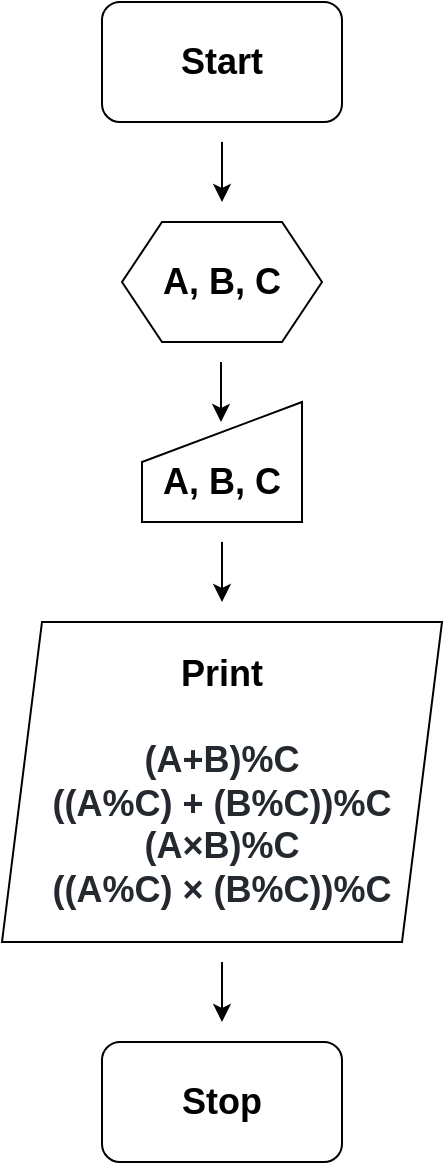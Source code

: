 <mxfile version="15.4.1" type="device"><diagram id="GwJH2SeLGoySI_AHcXNp" name="Page-1"><mxGraphModel dx="1422" dy="745" grid="1" gridSize="10" guides="1" tooltips="1" connect="1" arrows="1" fold="1" page="1" pageScale="1" pageWidth="827" pageHeight="1169" math="0" shadow="0"><root><mxCell id="0"/><mxCell id="1" parent="0"/><mxCell id="QX__0aXxtxwa5GY296Mo-10" value="&lt;font size=&quot;1&quot;&gt;&lt;b style=&quot;font-size: 18px&quot;&gt;Start&lt;/b&gt;&lt;/font&gt;" style="rounded=1;whiteSpace=wrap;html=1;" vertex="1" parent="1"><mxGeometry x="360" y="50" width="120" height="60" as="geometry"/></mxCell><mxCell id="QX__0aXxtxwa5GY296Mo-11" value="&lt;b&gt;&lt;font style=&quot;font-size: 18px&quot;&gt;A, B, C&lt;br&gt;&lt;/font&gt;&lt;/b&gt;" style="shape=hexagon;perimeter=hexagonPerimeter2;whiteSpace=wrap;html=1;fixedSize=1;" vertex="1" parent="1"><mxGeometry x="370" y="160" width="100" height="60" as="geometry"/></mxCell><mxCell id="QX__0aXxtxwa5GY296Mo-12" value="" style="endArrow=classic;html=1;" edge="1" parent="1"><mxGeometry width="50" height="50" relative="1" as="geometry"><mxPoint x="420" y="120" as="sourcePoint"/><mxPoint x="420" y="150" as="targetPoint"/></mxGeometry></mxCell><mxCell id="QX__0aXxtxwa5GY296Mo-13" value="&lt;b&gt;&lt;font style=&quot;line-height: 120% ; font-size: 18px&quot;&gt;A, B, C&lt;/font&gt;&lt;/b&gt;" style="shape=manualInput;whiteSpace=wrap;html=1;spacing=2;spacingBottom=0;spacingTop=20;" vertex="1" parent="1"><mxGeometry x="380" y="250" width="80" height="60" as="geometry"/></mxCell><mxCell id="QX__0aXxtxwa5GY296Mo-14" value="" style="endArrow=classic;html=1;" edge="1" parent="1"><mxGeometry width="50" height="50" relative="1" as="geometry"><mxPoint x="419.5" y="230" as="sourcePoint"/><mxPoint x="419.5" y="260" as="targetPoint"/></mxGeometry></mxCell><mxCell id="QX__0aXxtxwa5GY296Mo-15" value="&lt;b style=&quot;font-size: 18px&quot;&gt;Print&lt;br&gt;&lt;br&gt;&lt;/b&gt;&lt;b style=&quot;font-size: 18px ; background-color: transparent ; color: rgb(36 , 41 , 47)&quot;&gt;(A+B)%C&lt;br&gt;&lt;/b&gt;&lt;b style=&quot;font-size: 18px ; background-color: transparent ; color: rgb(36 , 41 , 47)&quot;&gt;((A%C) + (B%C))%C&lt;br&gt;&lt;/b&gt;&lt;b style=&quot;font-size: 18px ; background-color: transparent ; color: rgb(36 , 41 , 47)&quot;&gt;(A×B)%C&lt;br&gt;&lt;/b&gt;&lt;b style=&quot;font-size: 18px ; background-color: transparent ; color: rgb(36 , 41 , 47)&quot;&gt;((A%C) × (B%C))%C&lt;/b&gt;" style="shape=parallelogram;perimeter=parallelogramPerimeter;whiteSpace=wrap;html=1;fixedSize=1;" vertex="1" parent="1"><mxGeometry x="310" y="360" width="220" height="160" as="geometry"/></mxCell><mxCell id="QX__0aXxtxwa5GY296Mo-16" value="" style="endArrow=classic;html=1;" edge="1" parent="1"><mxGeometry width="50" height="50" relative="1" as="geometry"><mxPoint x="420" y="320" as="sourcePoint"/><mxPoint x="420" y="350" as="targetPoint"/></mxGeometry></mxCell><mxCell id="QX__0aXxtxwa5GY296Mo-17" value="&lt;font size=&quot;1&quot;&gt;&lt;b style=&quot;font-size: 18px&quot;&gt;Stop&lt;/b&gt;&lt;/font&gt;" style="rounded=1;whiteSpace=wrap;html=1;" vertex="1" parent="1"><mxGeometry x="360" y="570" width="120" height="60" as="geometry"/></mxCell><mxCell id="QX__0aXxtxwa5GY296Mo-18" value="" style="endArrow=classic;html=1;" edge="1" parent="1"><mxGeometry width="50" height="50" relative="1" as="geometry"><mxPoint x="420" y="530" as="sourcePoint"/><mxPoint x="420" y="560" as="targetPoint"/></mxGeometry></mxCell></root></mxGraphModel></diagram></mxfile>